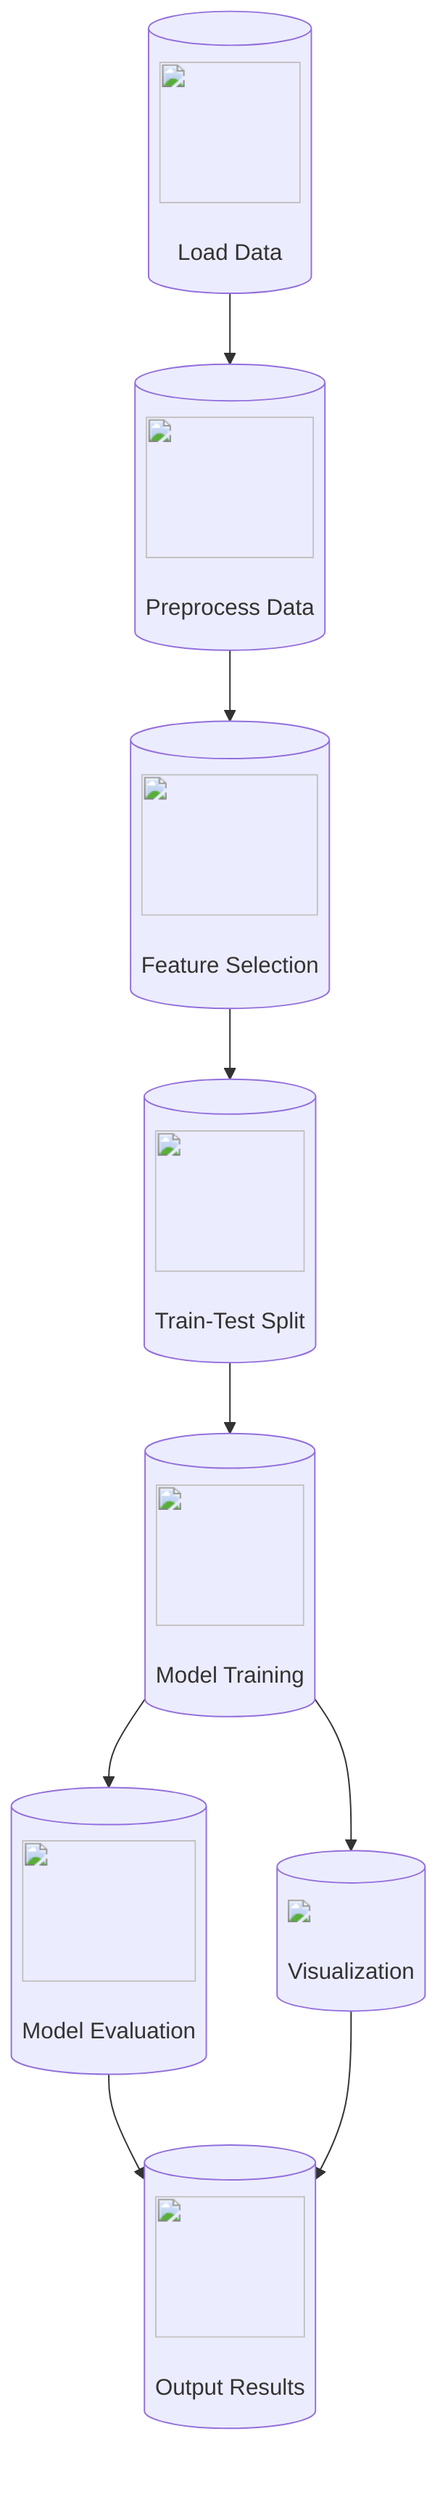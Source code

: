 graph TD;
    A[(<img src='icons/database.svg' width=100 height=100/> <br/> Load Data)] --> B[(<img src='icons/file.svg' width=100 height=100/> <br/> Preprocess Data)];
    B --> C[(<img src='icons/table.svg' width=100 height=100/> <br/> Feature Selection)];
    C --> D[(<img src='icons/column_split.svg' width=100 height=100/> <br/> Train-Test Split)];
    D --> E[(<img src='icons/row_split.svg' width=100 height=100/> <br/> Model Training)];
    E --> F[(<img src='icons/brain.svg' width=100 height=100/> <br/> Model Evaluation)];
    F --> G[(<img src='icons/image.svg' width=100 height=100/> <br/> Output Results)];
    E --> H[(<img src='dummy_plots/scatter_plot_template.svg'/> <br/> Visualization)];
    H --> G;